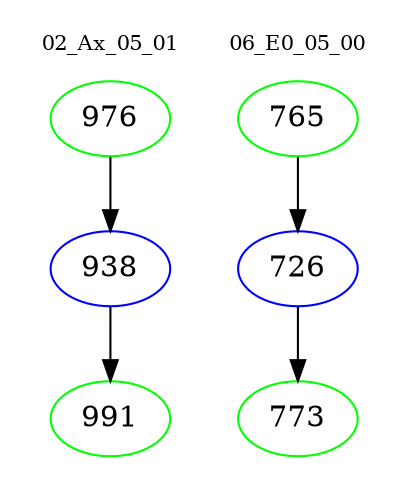 digraph{
subgraph cluster_0 {
color = white
label = "02_Ax_05_01";
fontsize=10;
T0_976 [label="976", color="green"]
T0_976 -> T0_938 [color="black"]
T0_938 [label="938", color="blue"]
T0_938 -> T0_991 [color="black"]
T0_991 [label="991", color="green"]
}
subgraph cluster_1 {
color = white
label = "06_E0_05_00";
fontsize=10;
T1_765 [label="765", color="green"]
T1_765 -> T1_726 [color="black"]
T1_726 [label="726", color="blue"]
T1_726 -> T1_773 [color="black"]
T1_773 [label="773", color="green"]
}
}
